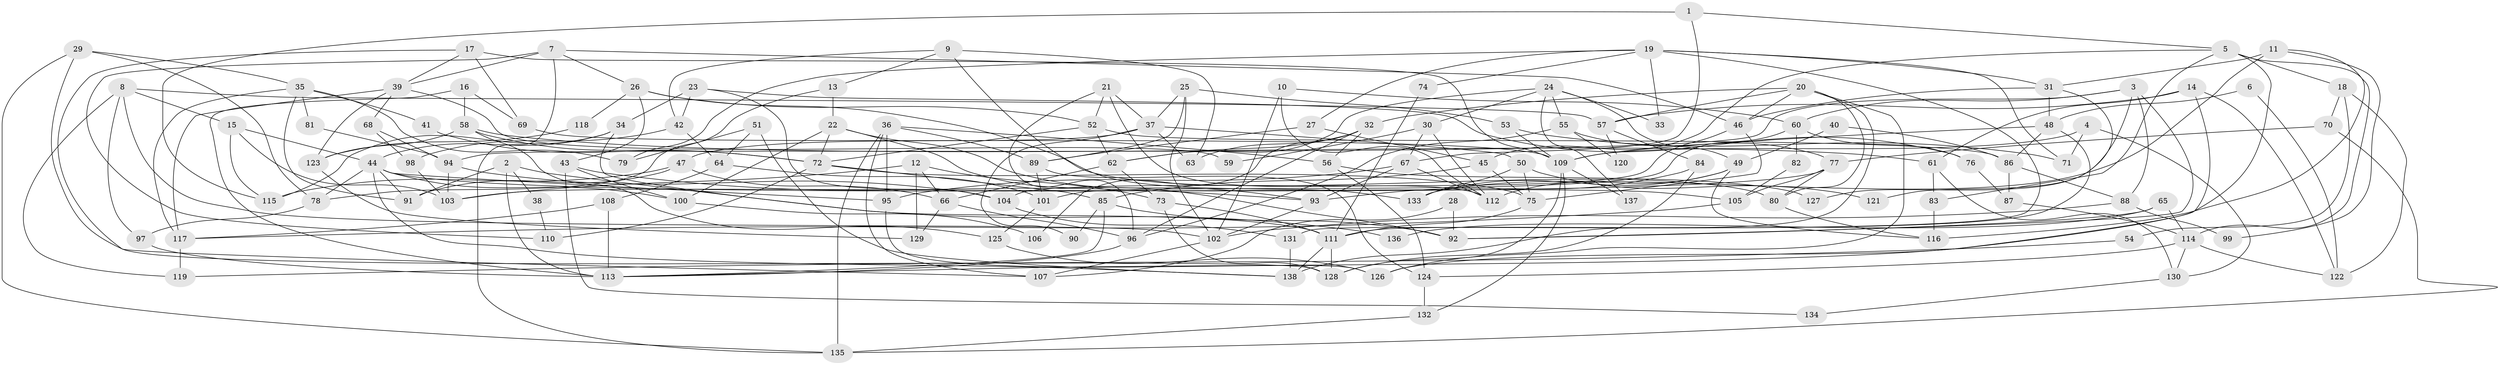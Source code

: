 // coarse degree distribution, {3: 0.16666666666666666, 4: 0.14583333333333334, 8: 0.0625, 5: 0.1875, 6: 0.17708333333333334, 2: 0.13541666666666666, 9: 0.020833333333333332, 7: 0.08333333333333333, 10: 0.020833333333333332}
// Generated by graph-tools (version 1.1) at 2025/24/03/03/25 07:24:02]
// undirected, 138 vertices, 276 edges
graph export_dot {
graph [start="1"]
  node [color=gray90,style=filled];
  1;
  2;
  3;
  4;
  5;
  6;
  7;
  8;
  9;
  10;
  11;
  12;
  13;
  14;
  15;
  16;
  17;
  18;
  19;
  20;
  21;
  22;
  23;
  24;
  25;
  26;
  27;
  28;
  29;
  30;
  31;
  32;
  33;
  34;
  35;
  36;
  37;
  38;
  39;
  40;
  41;
  42;
  43;
  44;
  45;
  46;
  47;
  48;
  49;
  50;
  51;
  52;
  53;
  54;
  55;
  56;
  57;
  58;
  59;
  60;
  61;
  62;
  63;
  64;
  65;
  66;
  67;
  68;
  69;
  70;
  71;
  72;
  73;
  74;
  75;
  76;
  77;
  78;
  79;
  80;
  81;
  82;
  83;
  84;
  85;
  86;
  87;
  88;
  89;
  90;
  91;
  92;
  93;
  94;
  95;
  96;
  97;
  98;
  99;
  100;
  101;
  102;
  103;
  104;
  105;
  106;
  107;
  108;
  109;
  110;
  111;
  112;
  113;
  114;
  115;
  116;
  117;
  118;
  119;
  120;
  121;
  122;
  123;
  124;
  125;
  126;
  127;
  128;
  129;
  130;
  131;
  132;
  133;
  134;
  135;
  136;
  137;
  138;
  1 -- 5;
  1 -- 115;
  1 -- 67;
  2 -- 91;
  2 -- 113;
  2 -- 38;
  2 -- 136;
  3 -- 92;
  3 -- 60;
  3 -- 88;
  3 -- 94;
  3 -- 127;
  4 -- 109;
  4 -- 130;
  4 -- 71;
  5 -- 113;
  5 -- 45;
  5 -- 18;
  5 -- 83;
  5 -- 114;
  6 -- 122;
  6 -- 48;
  7 -- 135;
  7 -- 46;
  7 -- 26;
  7 -- 39;
  7 -- 110;
  8 -- 97;
  8 -- 57;
  8 -- 15;
  8 -- 102;
  8 -- 119;
  9 -- 13;
  9 -- 133;
  9 -- 42;
  9 -- 63;
  10 -- 112;
  10 -- 102;
  10 -- 60;
  11 -- 133;
  11 -- 31;
  11 -- 99;
  11 -- 116;
  12 -- 103;
  12 -- 73;
  12 -- 66;
  12 -- 129;
  13 -- 78;
  13 -- 22;
  14 -- 126;
  14 -- 61;
  14 -- 57;
  14 -- 122;
  15 -- 44;
  15 -- 103;
  15 -- 115;
  16 -- 58;
  16 -- 113;
  16 -- 69;
  17 -- 107;
  17 -- 69;
  17 -- 39;
  17 -- 109;
  18 -- 122;
  18 -- 54;
  18 -- 70;
  19 -- 131;
  19 -- 71;
  19 -- 27;
  19 -- 31;
  19 -- 33;
  19 -- 74;
  19 -- 79;
  20 -- 57;
  20 -- 138;
  20 -- 32;
  20 -- 46;
  20 -- 80;
  20 -- 126;
  21 -- 96;
  21 -- 52;
  21 -- 37;
  21 -- 112;
  22 -- 93;
  22 -- 72;
  22 -- 92;
  22 -- 100;
  23 -- 42;
  23 -- 34;
  23 -- 76;
  23 -- 104;
  24 -- 62;
  24 -- 49;
  24 -- 30;
  24 -- 33;
  24 -- 55;
  24 -- 137;
  25 -- 37;
  25 -- 102;
  25 -- 53;
  25 -- 89;
  26 -- 80;
  26 -- 43;
  26 -- 52;
  26 -- 118;
  27 -- 89;
  27 -- 45;
  28 -- 92;
  28 -- 107;
  29 -- 128;
  29 -- 135;
  29 -- 35;
  29 -- 78;
  30 -- 112;
  30 -- 59;
  30 -- 67;
  31 -- 46;
  31 -- 48;
  31 -- 121;
  32 -- 56;
  32 -- 62;
  32 -- 63;
  32 -- 96;
  32 -- 106;
  34 -- 44;
  34 -- 111;
  34 -- 115;
  35 -- 91;
  35 -- 41;
  35 -- 79;
  35 -- 81;
  35 -- 117;
  36 -- 135;
  36 -- 95;
  36 -- 56;
  36 -- 89;
  36 -- 107;
  37 -- 63;
  37 -- 47;
  37 -- 50;
  37 -- 90;
  38 -- 110;
  39 -- 59;
  39 -- 68;
  39 -- 117;
  39 -- 123;
  40 -- 49;
  40 -- 86;
  41 -- 72;
  42 -- 64;
  42 -- 98;
  43 -- 93;
  43 -- 100;
  43 -- 134;
  44 -- 100;
  44 -- 105;
  44 -- 78;
  44 -- 91;
  44 -- 95;
  44 -- 138;
  45 -- 75;
  45 -- 85;
  46 -- 104;
  46 -- 75;
  47 -- 115;
  47 -- 66;
  47 -- 91;
  48 -- 109;
  48 -- 86;
  48 -- 111;
  49 -- 112;
  49 -- 116;
  49 -- 133;
  50 -- 75;
  50 -- 121;
  50 -- 133;
  51 -- 138;
  51 -- 79;
  51 -- 64;
  52 -- 62;
  52 -- 72;
  52 -- 86;
  53 -- 109;
  53 -- 71;
  54 -- 119;
  55 -- 96;
  55 -- 77;
  55 -- 120;
  56 -- 124;
  56 -- 127;
  57 -- 84;
  57 -- 120;
  58 -- 72;
  58 -- 123;
  58 -- 61;
  58 -- 125;
  60 -- 101;
  60 -- 76;
  60 -- 82;
  61 -- 83;
  61 -- 130;
  62 -- 66;
  62 -- 73;
  64 -- 101;
  64 -- 108;
  65 -- 92;
  65 -- 114;
  65 -- 136;
  66 -- 96;
  66 -- 129;
  67 -- 93;
  67 -- 95;
  67 -- 112;
  68 -- 98;
  68 -- 94;
  69 -- 109;
  70 -- 77;
  70 -- 135;
  72 -- 85;
  72 -- 75;
  72 -- 110;
  73 -- 111;
  73 -- 128;
  74 -- 111;
  75 -- 111;
  76 -- 87;
  77 -- 103;
  77 -- 80;
  77 -- 105;
  78 -- 97;
  80 -- 116;
  81 -- 94;
  82 -- 105;
  83 -- 116;
  84 -- 93;
  84 -- 128;
  85 -- 113;
  85 -- 90;
  85 -- 92;
  86 -- 87;
  86 -- 88;
  87 -- 114;
  88 -- 99;
  88 -- 102;
  89 -- 101;
  89 -- 124;
  93 -- 102;
  94 -- 103;
  94 -- 104;
  95 -- 126;
  96 -- 113;
  97 -- 113;
  98 -- 103;
  100 -- 106;
  101 -- 125;
  102 -- 107;
  104 -- 131;
  105 -- 117;
  108 -- 117;
  108 -- 113;
  109 -- 128;
  109 -- 132;
  109 -- 137;
  111 -- 128;
  111 -- 138;
  114 -- 122;
  114 -- 124;
  114 -- 130;
  117 -- 119;
  118 -- 123;
  123 -- 129;
  124 -- 132;
  125 -- 126;
  130 -- 134;
  131 -- 138;
  132 -- 135;
}
